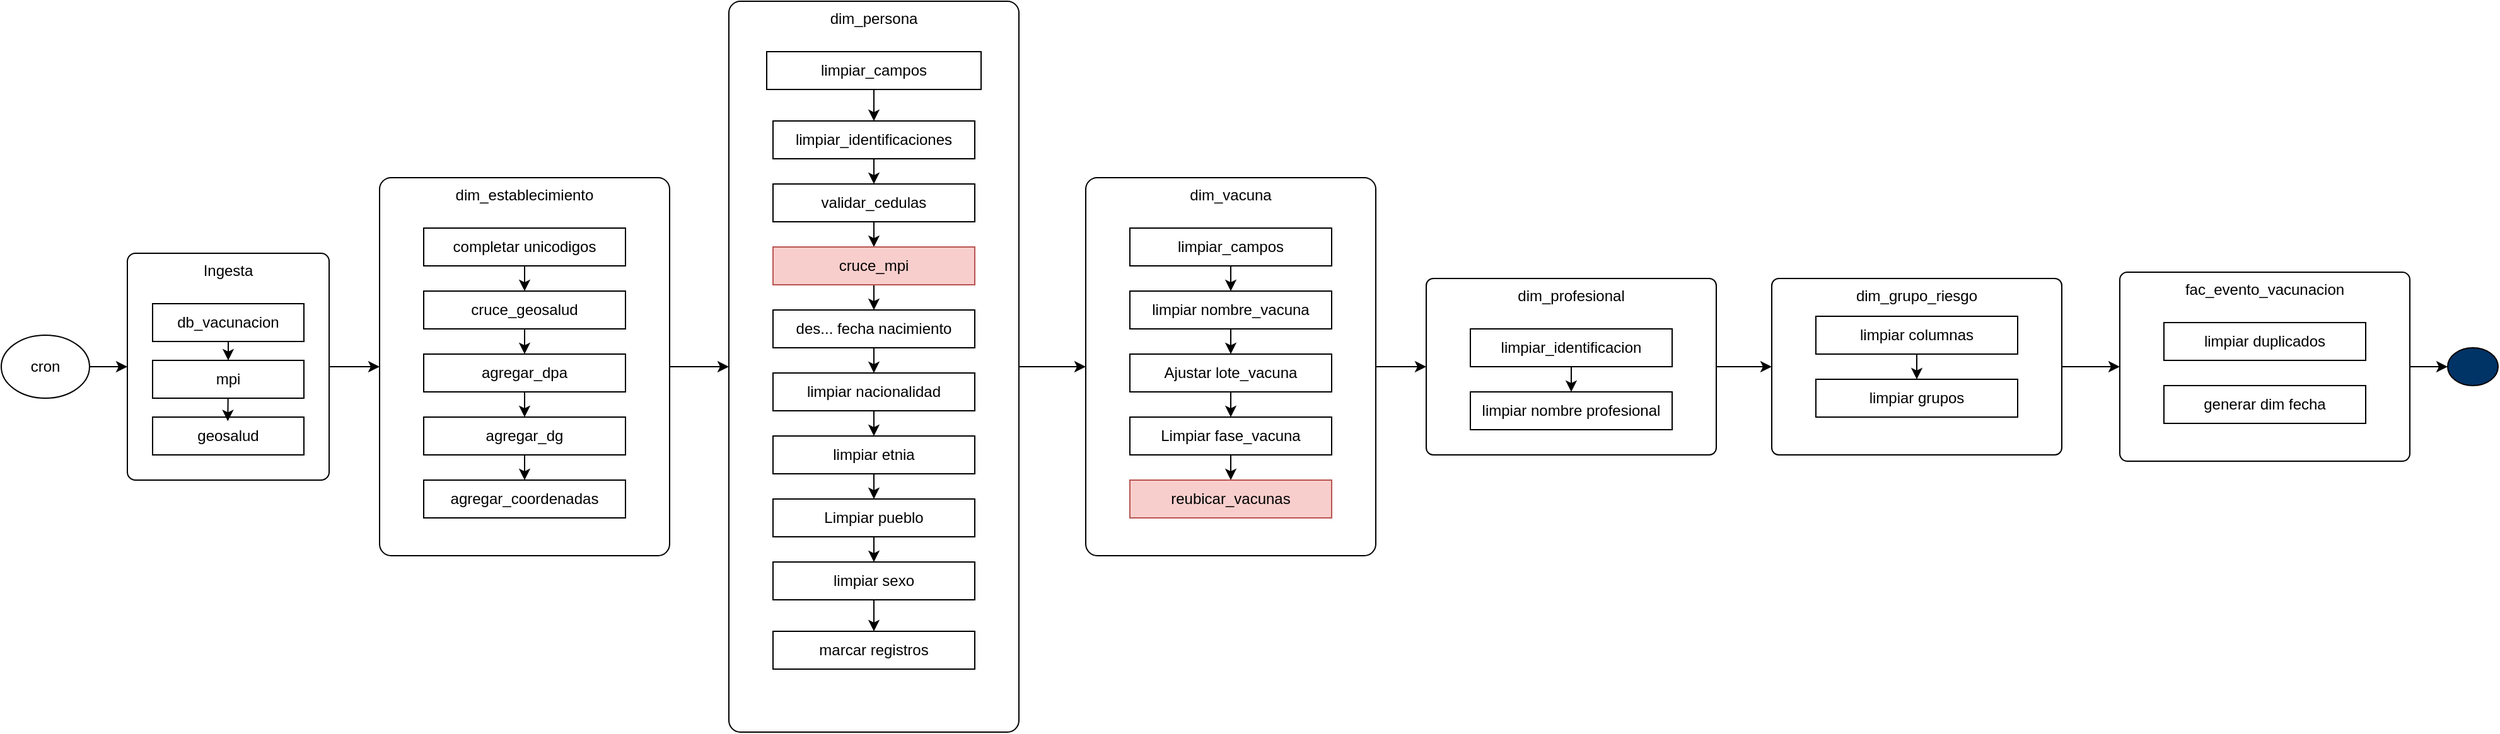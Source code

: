 <mxfile>
    <diagram id="geYuVWUhoOZVpwcbFhdG" name="Página-1">
        <mxGraphModel dx="1278" dy="648" grid="1" gridSize="10" guides="1" tooltips="1" connect="1" arrows="1" fold="1" page="1" pageScale="1" pageWidth="827" pageHeight="1169" math="0" shadow="0">
            <root>
                <mxCell id="0"/>
                <mxCell id="1" parent="0"/>
                <mxCell id="90" style="edgeStyle=none;html=1;entryX=0;entryY=0.5;entryDx=0;entryDy=0;exitX=1;exitY=0.5;exitDx=0;exitDy=0;" parent="1" source="32" target="43" edge="1">
                    <mxGeometry relative="1" as="geometry"/>
                </mxCell>
                <mxCell id="27" style="edgeStyle=none;html=1;entryX=0;entryY=0.5;entryDx=0;entryDy=0;" parent="1" source="8" target="15" edge="1">
                    <mxGeometry relative="1" as="geometry"/>
                </mxCell>
                <mxCell id="10" style="edgeStyle=none;html=1;" parent="1" source="11" target="8" edge="1">
                    <mxGeometry relative="1" as="geometry"/>
                </mxCell>
                <mxCell id="11" value="cron" style="ellipse;whiteSpace=wrap;html=1;" parent="1" vertex="1">
                    <mxGeometry x="20" y="345" width="70" height="50" as="geometry"/>
                </mxCell>
                <mxCell id="42" style="edgeStyle=none;html=1;exitX=1;exitY=0.5;exitDx=0;exitDy=0;entryX=0;entryY=0.5;entryDx=0;entryDy=0;" parent="1" source="15" target="32" edge="1">
                    <mxGeometry relative="1" as="geometry"/>
                </mxCell>
                <mxCell id="58" style="edgeStyle=none;html=1;exitX=0.5;exitY=1;exitDx=0;exitDy=0;" parent="1" edge="1">
                    <mxGeometry relative="1" as="geometry">
                        <mxPoint x="1205" y="310" as="sourcePoint"/>
                    </mxGeometry>
                </mxCell>
                <mxCell id="60" style="edgeStyle=none;html=1;" parent="1" edge="1">
                    <mxGeometry relative="1" as="geometry">
                        <mxPoint x="1205" y="360" as="sourcePoint"/>
                    </mxGeometry>
                </mxCell>
                <mxCell id="95" style="html=1;entryX=0;entryY=0.5;entryDx=0;entryDy=0;exitX=1;exitY=0.5;exitDx=0;exitDy=0;" parent="1" source="53" target="77" edge="1">
                    <mxGeometry relative="1" as="geometry"/>
                </mxCell>
                <mxCell id="99" style="edgeStyle=none;html=1;entryX=0;entryY=0.5;entryDx=0;entryDy=0;exitX=1;exitY=0.5;exitDx=0;exitDy=0;" parent="1" source="77" target="96" edge="1">
                    <mxGeometry relative="1" as="geometry"/>
                </mxCell>
                <mxCell id="91" value="" style="group" parent="1" vertex="1" connectable="0">
                    <mxGeometry x="597" y="120" width="230" height="540" as="geometry"/>
                </mxCell>
                <mxCell id="32" value="dim_persona" style="rounded=1;whiteSpace=wrap;html=1;arcSize=4;verticalAlign=top;" parent="91" vertex="1">
                    <mxGeometry y="-40" width="230" height="580" as="geometry"/>
                </mxCell>
                <mxCell id="33" style="edgeStyle=none;html=1;exitX=0.5;exitY=1;exitDx=0;exitDy=0;" parent="91" source="34" target="36" edge="1">
                    <mxGeometry relative="1" as="geometry"/>
                </mxCell>
                <mxCell id="34" value="limpiar_identificaciones" style="rounded=0;whiteSpace=wrap;html=1;" parent="91" vertex="1">
                    <mxGeometry x="35" y="55" width="160" height="30" as="geometry"/>
                </mxCell>
                <mxCell id="35" value="" style="edgeStyle=none;html=1;" parent="91" source="36" target="38" edge="1">
                    <mxGeometry relative="1" as="geometry"/>
                </mxCell>
                <mxCell id="36" value="validar_cedulas" style="rounded=0;whiteSpace=wrap;html=1;" parent="91" vertex="1">
                    <mxGeometry x="35" y="105" width="160" height="30" as="geometry"/>
                </mxCell>
                <mxCell id="37" style="edgeStyle=none;html=1;exitX=0.5;exitY=1;exitDx=0;exitDy=0;" parent="91" source="38" target="40" edge="1">
                    <mxGeometry relative="1" as="geometry"/>
                </mxCell>
                <mxCell id="38" value="cruce_mpi" style="rounded=0;whiteSpace=wrap;html=1;fillColor=#f8cecc;strokeColor=#b85450;" parent="91" vertex="1">
                    <mxGeometry x="35" y="155" width="160" height="30" as="geometry"/>
                </mxCell>
                <mxCell id="39" style="edgeStyle=none;html=1;" parent="91" source="40" target="41" edge="1">
                    <mxGeometry relative="1" as="geometry"/>
                </mxCell>
                <mxCell id="40" value="des... fecha nacimiento" style="rounded=0;whiteSpace=wrap;html=1;" parent="91" vertex="1">
                    <mxGeometry x="35" y="205" width="160" height="30" as="geometry"/>
                </mxCell>
                <mxCell id="87" style="edgeStyle=none;html=1;exitX=0.5;exitY=1;exitDx=0;exitDy=0;" parent="91" source="41" target="74" edge="1">
                    <mxGeometry relative="1" as="geometry"/>
                </mxCell>
                <mxCell id="41" value="limpiar nacionalidad" style="rounded=0;whiteSpace=wrap;html=1;" parent="91" vertex="1">
                    <mxGeometry x="35" y="255" width="160" height="30" as="geometry"/>
                </mxCell>
                <mxCell id="88" style="edgeStyle=none;html=1;" parent="91" source="74" target="75" edge="1">
                    <mxGeometry relative="1" as="geometry"/>
                </mxCell>
                <mxCell id="74" value="limpiar etnia" style="rounded=0;whiteSpace=wrap;html=1;" parent="91" vertex="1">
                    <mxGeometry x="35" y="305" width="160" height="30" as="geometry"/>
                </mxCell>
                <mxCell id="89" style="edgeStyle=none;html=1;entryX=0.5;entryY=0;entryDx=0;entryDy=0;" parent="91" source="75" target="76" edge="1">
                    <mxGeometry relative="1" as="geometry"/>
                </mxCell>
                <mxCell id="75" value="Limpiar pueblo" style="rounded=0;whiteSpace=wrap;html=1;" parent="91" vertex="1">
                    <mxGeometry x="35" y="355" width="160" height="30" as="geometry"/>
                </mxCell>
                <mxCell id="126" style="edgeStyle=none;html=1;" edge="1" parent="91" source="76" target="125">
                    <mxGeometry relative="1" as="geometry"/>
                </mxCell>
                <mxCell id="76" value="limpiar sexo" style="rounded=0;whiteSpace=wrap;html=1;" parent="91" vertex="1">
                    <mxGeometry x="35" y="405" width="160" height="30" as="geometry"/>
                </mxCell>
                <mxCell id="124" style="edgeStyle=none;html=1;" edge="1" parent="91" source="123" target="34">
                    <mxGeometry relative="1" as="geometry"/>
                </mxCell>
                <mxCell id="123" value="limpiar_campos" style="rounded=0;whiteSpace=wrap;html=1;" vertex="1" parent="91">
                    <mxGeometry x="30" width="170" height="30" as="geometry"/>
                </mxCell>
                <mxCell id="125" value="marcar registros" style="rounded=0;whiteSpace=wrap;html=1;" vertex="1" parent="91">
                    <mxGeometry x="35" y="460" width="160" height="30" as="geometry"/>
                </mxCell>
                <mxCell id="92" value="" style="group" parent="1" vertex="1" connectable="0">
                    <mxGeometry x="880" y="220" width="230" height="300" as="geometry"/>
                </mxCell>
                <mxCell id="43" value="dim_vacuna" style="rounded=1;whiteSpace=wrap;html=1;arcSize=4;verticalAlign=top;" parent="92" vertex="1">
                    <mxGeometry width="230" height="300" as="geometry"/>
                </mxCell>
                <mxCell id="44" style="edgeStyle=none;html=1;exitX=0.5;exitY=1;exitDx=0;exitDy=0;" parent="92" source="45" target="47" edge="1">
                    <mxGeometry relative="1" as="geometry"/>
                </mxCell>
                <mxCell id="45" value="limpiar_campos" style="rounded=0;whiteSpace=wrap;html=1;" parent="92" vertex="1">
                    <mxGeometry x="35" y="40" width="160" height="30" as="geometry"/>
                </mxCell>
                <mxCell id="46" value="" style="edgeStyle=none;html=1;" parent="92" source="47" target="49" edge="1">
                    <mxGeometry relative="1" as="geometry"/>
                </mxCell>
                <mxCell id="47" value="limpiar nombre_vacuna" style="rounded=0;whiteSpace=wrap;html=1;" parent="92" vertex="1">
                    <mxGeometry x="35" y="90" width="160" height="30" as="geometry"/>
                </mxCell>
                <mxCell id="48" style="edgeStyle=none;html=1;exitX=0.5;exitY=1;exitDx=0;exitDy=0;" parent="92" source="49" target="51" edge="1">
                    <mxGeometry relative="1" as="geometry"/>
                </mxCell>
                <mxCell id="49" value="Ajustar lote_vacuna" style="rounded=0;whiteSpace=wrap;html=1;" parent="92" vertex="1">
                    <mxGeometry x="35" y="140" width="160" height="30" as="geometry"/>
                </mxCell>
                <mxCell id="50" style="edgeStyle=none;html=1;" parent="92" source="51" target="52" edge="1">
                    <mxGeometry relative="1" as="geometry"/>
                </mxCell>
                <mxCell id="51" value="Limpiar fase_vacuna" style="rounded=0;whiteSpace=wrap;html=1;" parent="92" vertex="1">
                    <mxGeometry x="35" y="190" width="160" height="30" as="geometry"/>
                </mxCell>
                <mxCell id="52" value="reubicar_vacunas" style="rounded=0;whiteSpace=wrap;html=1;fillColor=#f8cecc;strokeColor=#b85450;" parent="92" vertex="1">
                    <mxGeometry x="35" y="240" width="160" height="30" as="geometry"/>
                </mxCell>
                <mxCell id="93" style="edgeStyle=none;html=1;entryX=0;entryY=0.5;entryDx=0;entryDy=0;exitX=1;exitY=0.5;exitDx=0;exitDy=0;" parent="1" source="43" target="53" edge="1">
                    <mxGeometry relative="1" as="geometry">
                        <mxPoint x="1120" y="220" as="targetPoint"/>
                    </mxGeometry>
                </mxCell>
                <mxCell id="103" value="" style="group" parent="1" vertex="1" connectable="0">
                    <mxGeometry x="1150" y="300" width="230" height="140" as="geometry"/>
                </mxCell>
                <mxCell id="53" value="dim_profesional" style="rounded=1;whiteSpace=wrap;html=1;arcSize=4;verticalAlign=top;" parent="103" vertex="1">
                    <mxGeometry width="230" height="140" as="geometry"/>
                </mxCell>
                <mxCell id="102" value="" style="group" parent="103" vertex="1" connectable="0">
                    <mxGeometry x="35" y="40" width="160" height="80" as="geometry"/>
                </mxCell>
                <mxCell id="54" style="edgeStyle=none;html=1;exitX=0.5;exitY=1;exitDx=0;exitDy=0;" parent="102" source="55" target="57" edge="1">
                    <mxGeometry relative="1" as="geometry"/>
                </mxCell>
                <mxCell id="55" value="limpiar_identificacion" style="rounded=0;whiteSpace=wrap;html=1;" parent="102" vertex="1">
                    <mxGeometry width="160" height="30" as="geometry"/>
                </mxCell>
                <mxCell id="57" value="limpiar nombre profesional" style="rounded=0;whiteSpace=wrap;html=1;" parent="102" vertex="1">
                    <mxGeometry y="50" width="160" height="30" as="geometry"/>
                </mxCell>
                <mxCell id="104" value="" style="group" parent="1" vertex="1" connectable="0">
                    <mxGeometry x="1424" y="300" width="230" height="140" as="geometry"/>
                </mxCell>
                <mxCell id="77" value="dim_grupo_riesgo" style="rounded=1;whiteSpace=wrap;html=1;arcSize=4;verticalAlign=top;" parent="104" vertex="1">
                    <mxGeometry width="230" height="140" as="geometry"/>
                </mxCell>
                <mxCell id="78" style="edgeStyle=none;html=1;exitX=0.5;exitY=1;exitDx=0;exitDy=0;" parent="104" source="79" target="81" edge="1">
                    <mxGeometry relative="1" as="geometry"/>
                </mxCell>
                <mxCell id="79" value="limpiar columnas" style="rounded=0;whiteSpace=wrap;html=1;" parent="104" vertex="1">
                    <mxGeometry x="35" y="30" width="160" height="30" as="geometry"/>
                </mxCell>
                <mxCell id="81" value="limpiar grupos" style="rounded=0;whiteSpace=wrap;html=1;" parent="104" vertex="1">
                    <mxGeometry x="35" y="80" width="160" height="30" as="geometry"/>
                </mxCell>
                <mxCell id="105" value="" style="group" parent="1" vertex="1" connectable="0">
                    <mxGeometry x="1700" y="295" width="230" height="150" as="geometry"/>
                </mxCell>
                <mxCell id="96" value="fac_evento_vacunacion" style="rounded=1;whiteSpace=wrap;html=1;arcSize=4;verticalAlign=top;" parent="105" vertex="1">
                    <mxGeometry width="230" height="150" as="geometry"/>
                </mxCell>
                <mxCell id="97" value="limpiar duplicados" style="rounded=0;whiteSpace=wrap;html=1;" parent="105" vertex="1">
                    <mxGeometry x="35" y="40" width="160" height="30" as="geometry"/>
                </mxCell>
                <mxCell id="101" value="generar dim fecha" style="rounded=0;whiteSpace=wrap;html=1;" parent="105" vertex="1">
                    <mxGeometry x="35" y="90" width="160" height="30" as="geometry"/>
                </mxCell>
                <mxCell id="106" value="" style="group" parent="1" vertex="1" connectable="0">
                    <mxGeometry x="320" y="220" width="230" height="300" as="geometry"/>
                </mxCell>
                <mxCell id="15" value="dim_establecimiento" style="rounded=1;whiteSpace=wrap;html=1;arcSize=4;verticalAlign=top;" parent="106" vertex="1">
                    <mxGeometry width="230" height="300" as="geometry"/>
                </mxCell>
                <mxCell id="28" style="edgeStyle=none;html=1;exitX=0.5;exitY=1;exitDx=0;exitDy=0;" parent="106" source="16" target="17" edge="1">
                    <mxGeometry relative="1" as="geometry"/>
                </mxCell>
                <mxCell id="16" value="completar unicodigos" style="rounded=0;whiteSpace=wrap;html=1;" parent="106" vertex="1">
                    <mxGeometry x="35" y="40" width="160" height="30" as="geometry"/>
                </mxCell>
                <mxCell id="29" value="" style="edgeStyle=none;html=1;" parent="106" source="17" target="18" edge="1">
                    <mxGeometry relative="1" as="geometry"/>
                </mxCell>
                <mxCell id="17" value="cruce_geosalud" style="rounded=0;whiteSpace=wrap;html=1;" parent="106" vertex="1">
                    <mxGeometry x="35" y="90" width="160" height="30" as="geometry"/>
                </mxCell>
                <mxCell id="30" style="edgeStyle=none;html=1;exitX=0.5;exitY=1;exitDx=0;exitDy=0;" parent="106" source="18" target="19" edge="1">
                    <mxGeometry relative="1" as="geometry"/>
                </mxCell>
                <mxCell id="18" value="agregar_dpa" style="rounded=0;whiteSpace=wrap;html=1;" parent="106" vertex="1">
                    <mxGeometry x="35" y="140" width="160" height="30" as="geometry"/>
                </mxCell>
                <mxCell id="31" style="edgeStyle=none;html=1;" parent="106" source="19" target="20" edge="1">
                    <mxGeometry relative="1" as="geometry"/>
                </mxCell>
                <mxCell id="19" value="agregar_dg" style="rounded=0;whiteSpace=wrap;html=1;" parent="106" vertex="1">
                    <mxGeometry x="35" y="190" width="160" height="30" as="geometry"/>
                </mxCell>
                <mxCell id="20" value="agregar_coordenadas" style="rounded=0;whiteSpace=wrap;html=1;" parent="106" vertex="1">
                    <mxGeometry x="35" y="240" width="160" height="30" as="geometry"/>
                </mxCell>
                <mxCell id="107" value="" style="group" parent="1" vertex="1" connectable="0">
                    <mxGeometry x="120" y="280" width="160" height="180" as="geometry"/>
                </mxCell>
                <mxCell id="8" value="Ingesta" style="rounded=1;whiteSpace=wrap;html=1;arcSize=4;verticalAlign=top;" parent="107" vertex="1">
                    <mxGeometry width="160" height="180" as="geometry"/>
                </mxCell>
                <mxCell id="110" style="edgeStyle=none;html=1;" edge="1" parent="107" source="9" target="12">
                    <mxGeometry relative="1" as="geometry"/>
                </mxCell>
                <mxCell id="9" value="db_vacunacion" style="rounded=0;whiteSpace=wrap;html=1;" parent="107" vertex="1">
                    <mxGeometry x="20" y="40" width="120" height="30" as="geometry"/>
                </mxCell>
                <mxCell id="12" value="mpi" style="rounded=0;whiteSpace=wrap;html=1;" parent="107" vertex="1">
                    <mxGeometry x="20" y="85" width="120" height="30" as="geometry"/>
                </mxCell>
                <mxCell id="13" value="geosalud" style="rounded=0;whiteSpace=wrap;html=1;" parent="107" vertex="1">
                    <mxGeometry x="20" y="130" width="120" height="30" as="geometry"/>
                </mxCell>
                <mxCell id="111" style="edgeStyle=none;html=1;entryX=0.497;entryY=0.108;entryDx=0;entryDy=0;entryPerimeter=0;" edge="1" parent="107" source="12" target="13">
                    <mxGeometry relative="1" as="geometry"/>
                </mxCell>
                <mxCell id="108" value="" style="ellipse;whiteSpace=wrap;html=1;fillStyle=solid;fillColor=#003366;" parent="1" vertex="1">
                    <mxGeometry x="1960" y="355" width="40" height="30" as="geometry"/>
                </mxCell>
                <mxCell id="109" style="edgeStyle=none;html=1;entryX=0;entryY=0.5;entryDx=0;entryDy=0;" parent="1" source="96" target="108" edge="1">
                    <mxGeometry relative="1" as="geometry"/>
                </mxCell>
            </root>
        </mxGraphModel>
    </diagram>
</mxfile>
